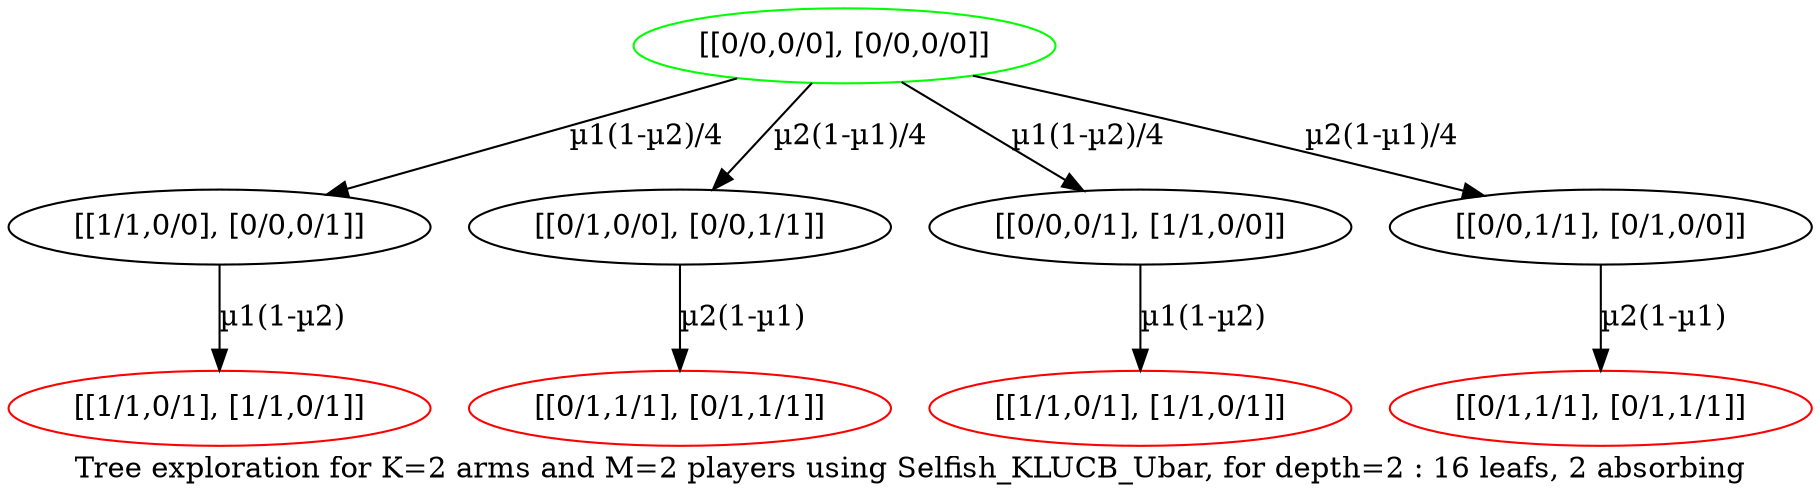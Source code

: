 digraph {
	overlap=false
	label="Tree exploration for K=2 arms and M=2 players using Selfish_KLUCB_Ubar, for depth=2 : 16 leafs, 2 absorbing"
	0 [label="[[0/0,0/0], [0/0,0/0]]" color=green]
	0 -> 1 [label="µ1(1-µ2)/4" color=black]
	0 -> 5 [label="µ2(1-µ1)/4" color=black]
	0 -> 8 [label="µ1(1-µ2)/4" color=black]
	0 -> 10 [label="µ2(1-µ1)/4" color=black]
	1 [label="[[1/1,0/0], [0/0,0/1]]"]
	1 -> 13 [label="µ1(1-µ2)" color=black]
	5 [label="[[0/1,0/0], [0/0,1/1]]"]
	5 -> 26 [label="µ2(1-µ1)" color=black]
	8 [label="[[0/0,0/1], [1/1,0/0]]"]
	8 -> 35 [label="µ1(1-µ2)" color=black]
	10 [label="[[0/0,1/1], [0/1,0/0]]"]
	10 -> 43 [label="µ2(1-µ1)" color=black]
	13 [label="[[1/1,0/1], [1/1,0/1]]" color=red]
	26 [label="[[0/1,1/1], [0/1,1/1]]" color=red]
	35 [label="[[1/1,0/1], [1/1,0/1]]" color=red]
	43 [label="[[0/1,1/1], [0/1,1/1]]" color=red]
}
